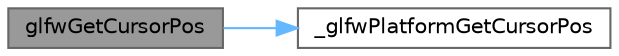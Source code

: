 digraph "glfwGetCursorPos"
{
 // LATEX_PDF_SIZE
  bgcolor="transparent";
  edge [fontname=Helvetica,fontsize=10,labelfontname=Helvetica,labelfontsize=10];
  node [fontname=Helvetica,fontsize=10,shape=box,height=0.2,width=0.4];
  rankdir="LR";
  Node1 [id="Node000001",label="glfwGetCursorPos",height=0.2,width=0.4,color="gray40", fillcolor="grey60", style="filled", fontcolor="black",tooltip="Retrieves the position of the cursor relative to the content area of the window."];
  Node1 -> Node2 [id="edge1_Node000001_Node000002",color="steelblue1",style="solid",tooltip=" "];
  Node2 [id="Node000002",label="_glfwPlatformGetCursorPos",height=0.2,width=0.4,color="grey40", fillcolor="white", style="filled",URL="$_classes_2lib_2raylib_2src_2external_2glfw_2src_2cocoa__window_8m.html#ae5cf9708c6bae74f899eb62d29b7908a",tooltip=" "];
}
